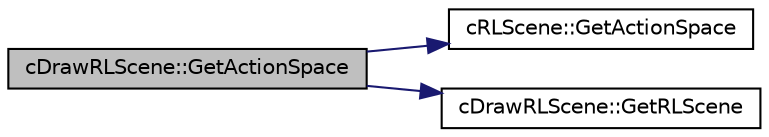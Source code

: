 digraph "cDrawRLScene::GetActionSpace"
{
 // LATEX_PDF_SIZE
  edge [fontname="Helvetica",fontsize="10",labelfontname="Helvetica",labelfontsize="10"];
  node [fontname="Helvetica",fontsize="10",shape=record];
  rankdir="LR";
  Node1 [label="cDrawRLScene::GetActionSpace",height=0.2,width=0.4,color="black", fillcolor="grey75", style="filled", fontcolor="black",tooltip=" "];
  Node1 -> Node2 [color="midnightblue",fontsize="10",style="solid",fontname="Helvetica"];
  Node2 [label="cRLScene::GetActionSpace",height=0.2,width=0.4,color="black", fillcolor="white", style="filled",URL="$classc_r_l_scene.html#a6e57314bd8bf75687aae52aa4cf47284",tooltip=" "];
  Node1 -> Node3 [color="midnightblue",fontsize="10",style="solid",fontname="Helvetica"];
  Node3 [label="cDrawRLScene::GetRLScene",height=0.2,width=0.4,color="black", fillcolor="white", style="filled",URL="$classc_draw_r_l_scene.html#ae74ea7ec3530727a49e34bc4733b3de7",tooltip=" "];
}
